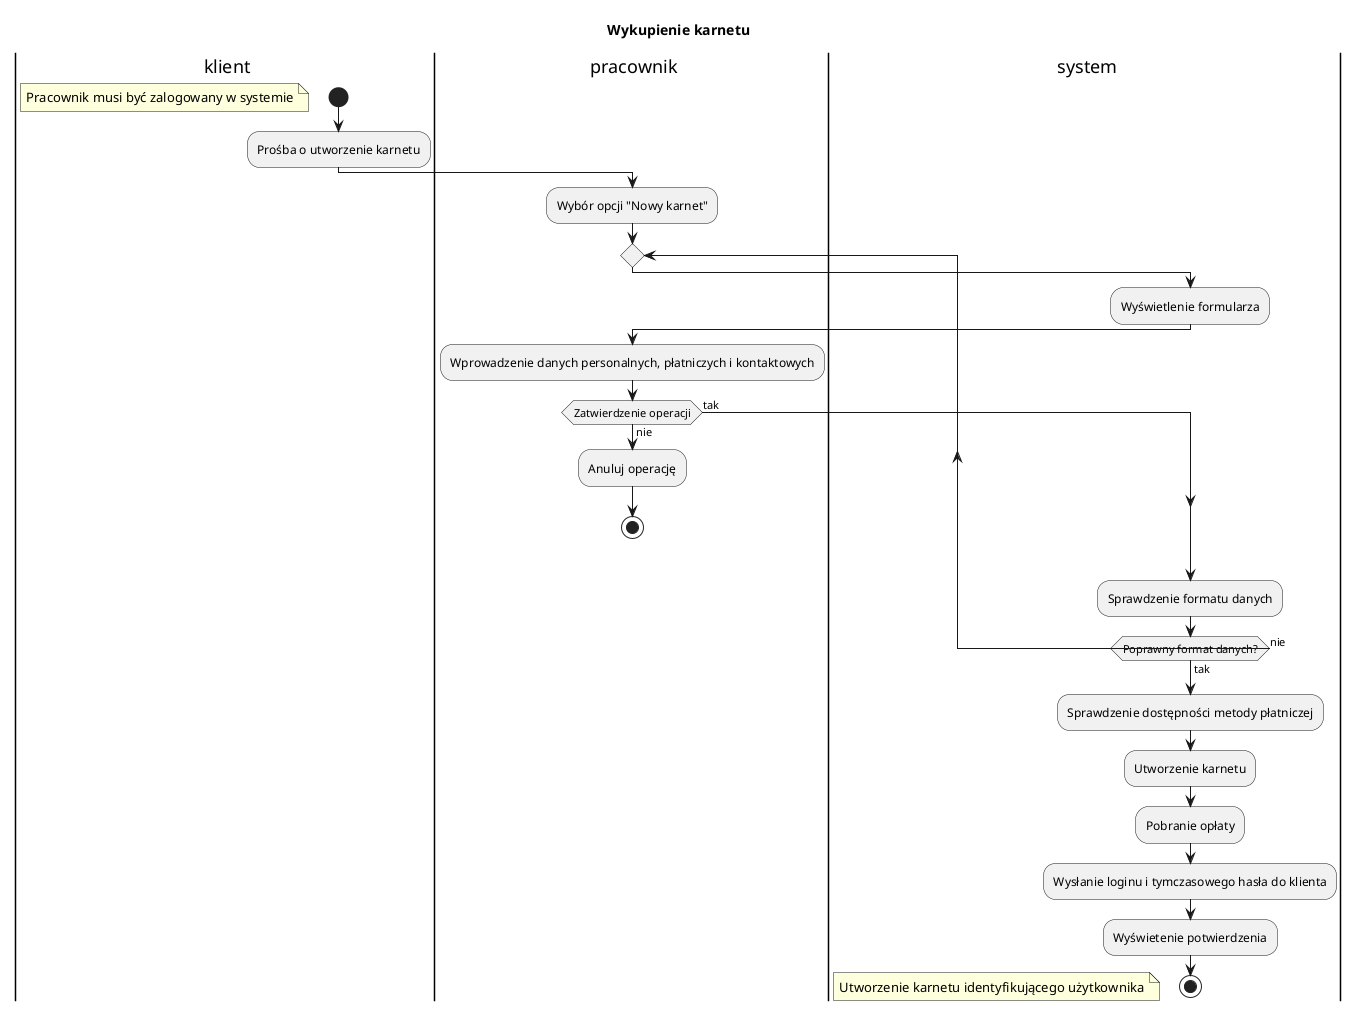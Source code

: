 @startuml "Wykupienie karnetu"
title "Wykupienie karnetu"

|k| klient
|p| pracownik
|s| system

|k|
start
floating note left: Pracownik musi być zalogowany w systemie
:Prośba o utworzenie karnetu;

|p|
:Wybór opcji "Nowy karnet";
repeat
|s|
:Wyświetlenie formularza;

|p|
:Wprowadzenie danych personalnych, płatniczych i kontaktowych;

if (Zatwierdzenie operacji) then (tak)
else (nie)
|p|
:Anuluj operację;
stop
endif

|s|
:Sprawdzenie formatu danych;
repeat while (Poprawny format danych?) is (nie) not (tak)
:Sprawdzenie dostępności metody płatniczej;
:Utworzenie karnetu;
:Pobranie opłaty;
:Wysłanie loginu i tymczasowego hasła do klienta;
:Wyświetenie potwierdzenia;


stop
floating note left: Utworzenie karnetu identyfikującego użytkownika

@enduml